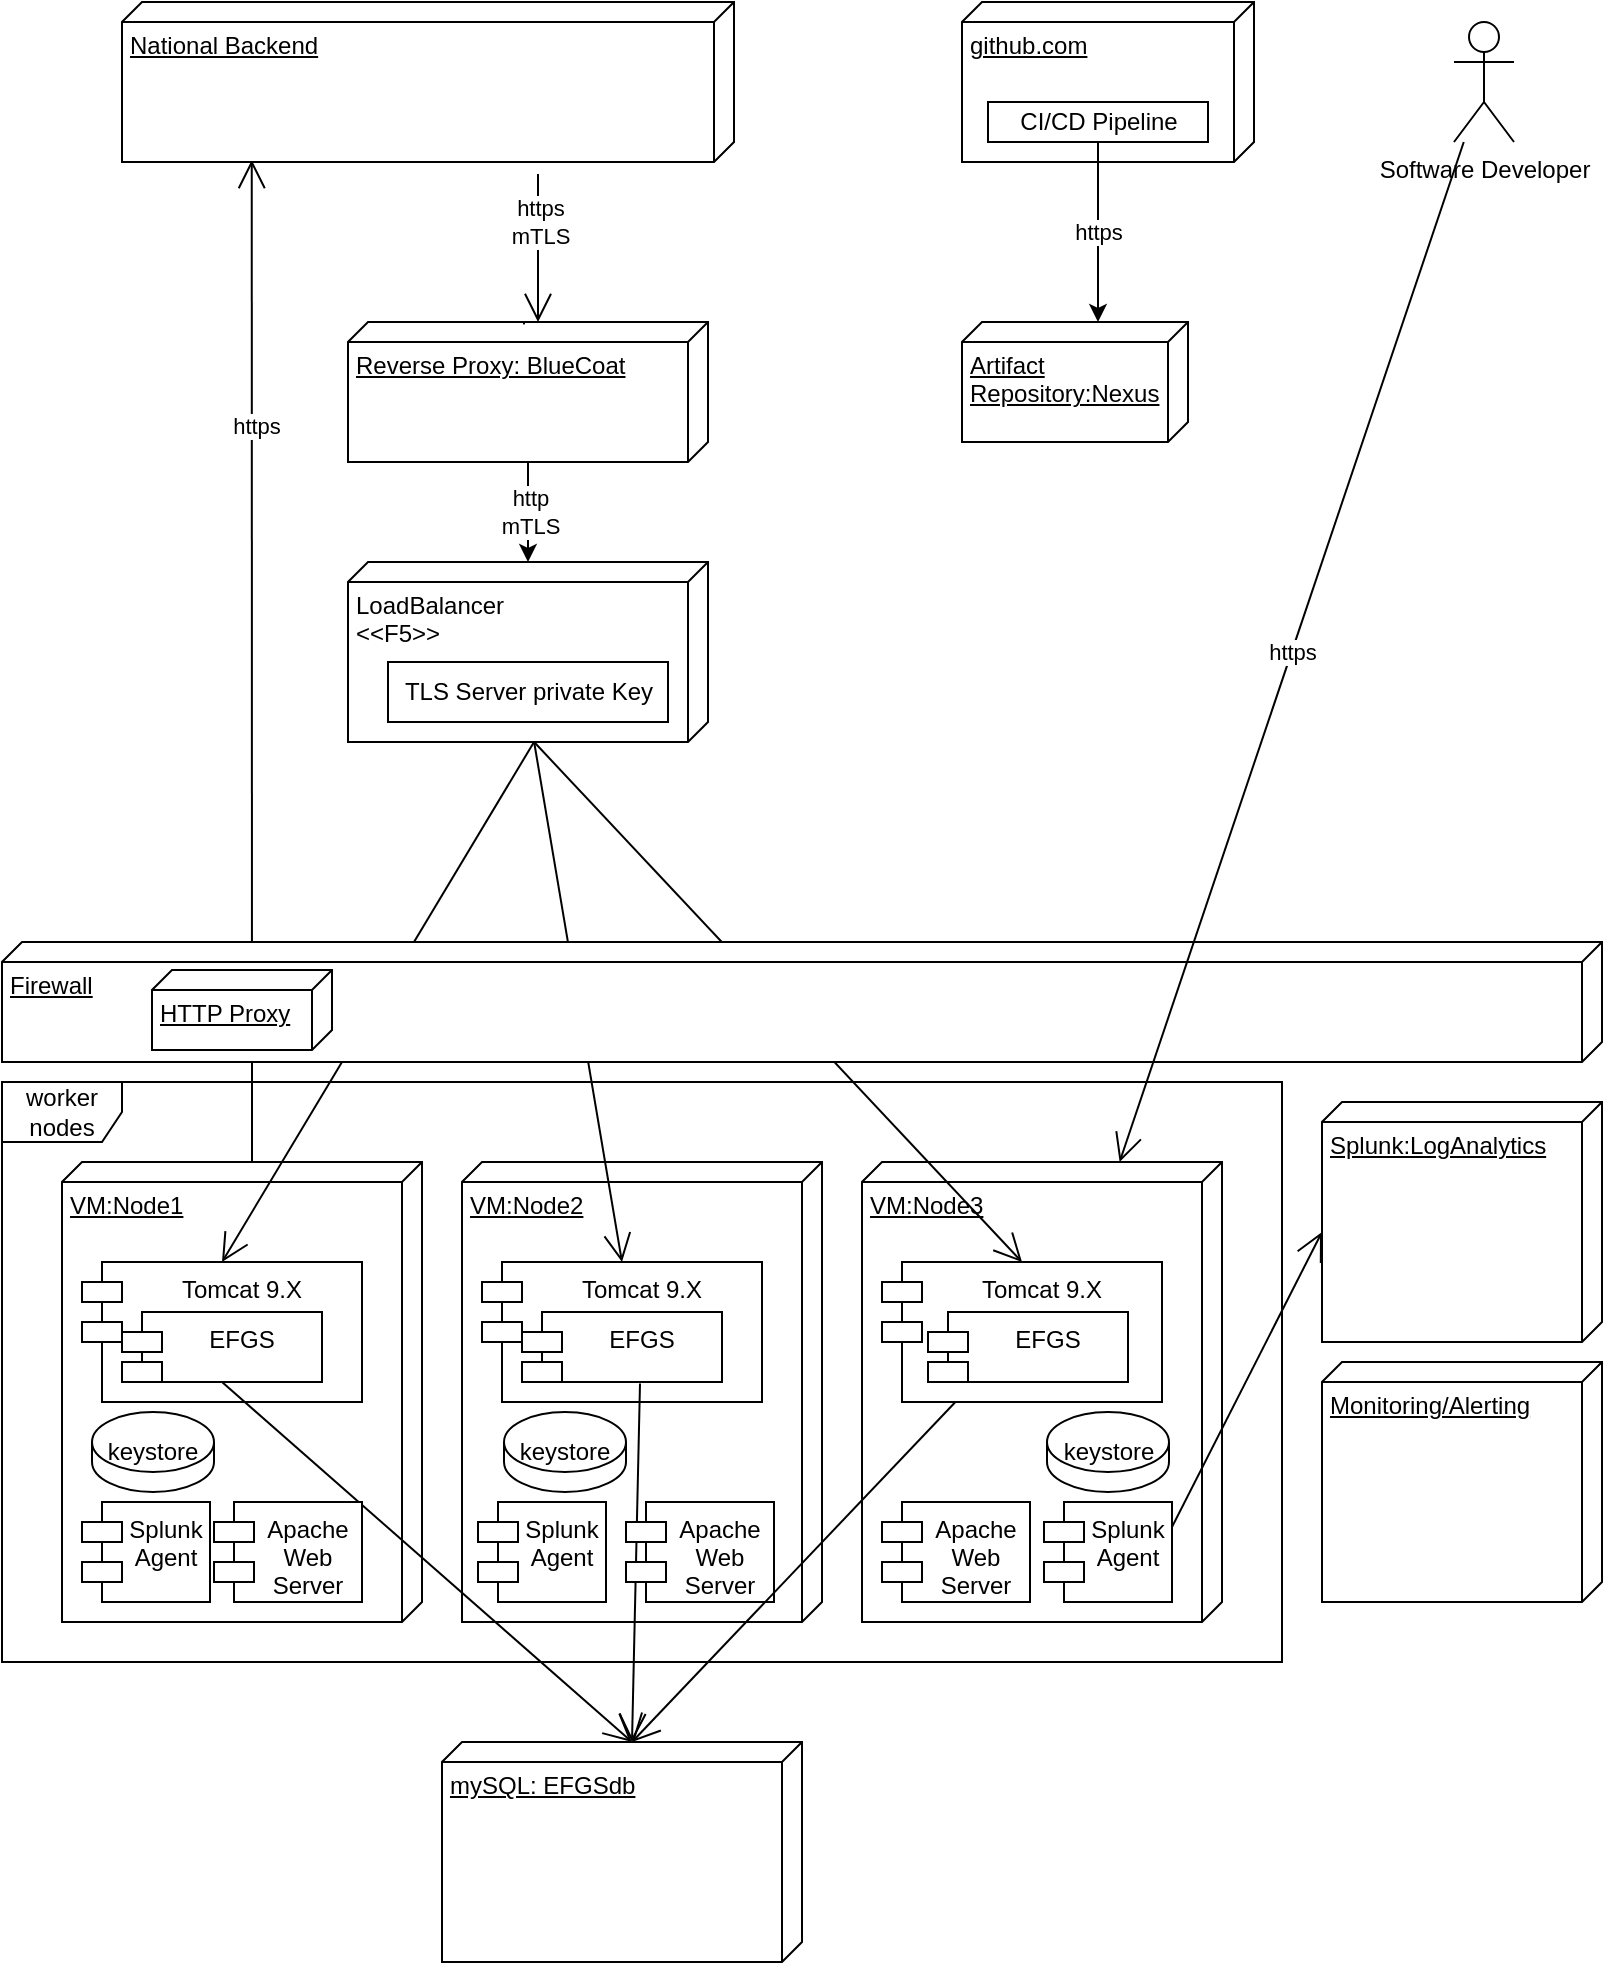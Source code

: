 <mxfile version="13.6.5" type="device"><diagram id="VgCLKvtFFK3XoxjoR5mz" name="Page-1"><mxGraphModel dx="1422" dy="1882" grid="1" gridSize="10" guides="1" tooltips="1" connect="1" arrows="1" fold="1" page="1" pageScale="1" pageWidth="827" pageHeight="1169" math="0" shadow="0"><root><mxCell id="0"/><mxCell id="1" parent="0"/><mxCell id="g5rJ6gH2hUHkM9L1dQct-1" value="LoadBalancer&lt;br&gt;&amp;lt;&amp;lt;F5&amp;gt;&amp;gt;" style="verticalAlign=top;align=left;spacingTop=8;spacingLeft=2;spacingRight=12;shape=cube;size=10;direction=south;fontStyle=0;html=1;" parent="1" vertex="1"><mxGeometry x="187" y="180" width="180" height="90" as="geometry"/></mxCell><mxCell id="g5rJ6gH2hUHkM9L1dQct-80" value="" style="endArrow=open;endFill=1;endSize=12;html=1;exitX=0;exitY=0;exitDx=0;exitDy=85;exitPerimeter=0;entryX=0.988;entryY=0.788;entryDx=0;entryDy=0;entryPerimeter=0;" parent="1" source="g5rJ6gH2hUHkM9L1dQct-9" target="g5rJ6gH2hUHkM9L1dQct-79" edge="1"><mxGeometry width="160" relative="1" as="geometry"><mxPoint x="290" y="360" as="sourcePoint"/><mxPoint x="450" y="360" as="targetPoint"/></mxGeometry></mxCell><mxCell id="3gFDV35za728SVqPr-wW-3" value="https" style="edgeLabel;html=1;align=center;verticalAlign=middle;resizable=0;points=[];" vertex="1" connectable="0" parent="g5rJ6gH2hUHkM9L1dQct-80"><mxGeometry x="0.469" y="-2" relative="1" as="geometry"><mxPoint as="offset"/></mxGeometry></mxCell><mxCell id="g5rJ6gH2hUHkM9L1dQct-2" value="TLS Server private Key" style="html=1;" parent="1" vertex="1"><mxGeometry x="207" y="230" width="140" height="30" as="geometry"/></mxCell><mxCell id="g5rJ6gH2hUHkM9L1dQct-6" value="" style="endArrow=open;endFill=0;endSize=12;html=1;entryX=0;entryY=0;entryDx=0;entryDy=85;entryPerimeter=0;" parent="1" target="g5rJ6gH2hUHkM9L1dQct-53" edge="1"><mxGeometry width="160" relative="1" as="geometry"><mxPoint x="282" y="-14" as="sourcePoint"/><mxPoint x="54" y="50" as="targetPoint"/></mxGeometry></mxCell><mxCell id="t1WPH8R_PjAl8OOZS1m8-1" value="https&lt;br&gt;mTLS" style="edgeLabel;html=1;align=center;verticalAlign=middle;resizable=0;points=[];" parent="g5rJ6gH2hUHkM9L1dQct-6" vertex="1" connectable="0"><mxGeometry x="-0.349" y="1" relative="1" as="geometry"><mxPoint as="offset"/></mxGeometry></mxCell><mxCell id="g5rJ6gH2hUHkM9L1dQct-8" value="worker nodes" style="shape=umlFrame;whiteSpace=wrap;html=1;" parent="1" vertex="1"><mxGeometry x="14" y="440" width="640" height="290" as="geometry"/></mxCell><mxCell id="g5rJ6gH2hUHkM9L1dQct-9" value="VM:Node1" style="verticalAlign=top;align=left;spacingTop=8;spacingLeft=2;spacingRight=12;shape=cube;size=10;direction=south;fontStyle=4;html=1;" parent="1" vertex="1"><mxGeometry x="44" y="480" width="180" height="230" as="geometry"/></mxCell><mxCell id="g5rJ6gH2hUHkM9L1dQct-10" value="VM:Node2" style="verticalAlign=top;align=left;spacingTop=8;spacingLeft=2;spacingRight=12;shape=cube;size=10;direction=south;fontStyle=4;html=1;" parent="1" vertex="1"><mxGeometry x="244" y="480" width="180" height="230" as="geometry"/></mxCell><mxCell id="g5rJ6gH2hUHkM9L1dQct-11" value="VM:Node3" style="verticalAlign=top;align=left;spacingTop=8;spacingLeft=2;spacingRight=12;shape=cube;size=10;direction=south;fontStyle=4;html=1;" parent="1" vertex="1"><mxGeometry x="444" y="480" width="180" height="230" as="geometry"/></mxCell><mxCell id="g5rJ6gH2hUHkM9L1dQct-15" value="Tomcat 9.X" style="shape=module;align=left;spacingLeft=20;align=center;verticalAlign=top;" parent="1" vertex="1"><mxGeometry x="54" y="530" width="140" height="70" as="geometry"/></mxCell><mxCell id="g5rJ6gH2hUHkM9L1dQct-16" value="Tomcat 9.X" style="shape=module;align=left;spacingLeft=20;align=center;verticalAlign=top;" parent="1" vertex="1"><mxGeometry x="254" y="530" width="140" height="70" as="geometry"/></mxCell><mxCell id="g5rJ6gH2hUHkM9L1dQct-17" value="Tomcat 9.X" style="shape=module;align=left;spacingLeft=20;align=center;verticalAlign=top;" parent="1" vertex="1"><mxGeometry x="454" y="530" width="140" height="70" as="geometry"/></mxCell><mxCell id="g5rJ6gH2hUHkM9L1dQct-22" value="" style="endArrow=open;endFill=1;endSize=12;html=1;entryX=0.5;entryY=0;entryDx=0;entryDy=0;" parent="1" target="g5rJ6gH2hUHkM9L1dQct-15" edge="1"><mxGeometry width="160" relative="1" as="geometry"><mxPoint x="280" y="270" as="sourcePoint"/><mxPoint x="484" y="410" as="targetPoint"/></mxGeometry></mxCell><mxCell id="g5rJ6gH2hUHkM9L1dQct-23" value="" style="endArrow=open;endFill=1;endSize=12;html=1;entryX=0.5;entryY=0;entryDx=0;entryDy=0;exitX=1;exitY=0.483;exitDx=0;exitDy=0;exitPerimeter=0;" parent="1" source="g5rJ6gH2hUHkM9L1dQct-1" target="g5rJ6gH2hUHkM9L1dQct-16" edge="1"><mxGeometry width="160" relative="1" as="geometry"><mxPoint x="280" y="300" as="sourcePoint"/><mxPoint x="484" y="410" as="targetPoint"/></mxGeometry></mxCell><mxCell id="g5rJ6gH2hUHkM9L1dQct-24" value="" style="endArrow=open;endFill=1;endSize=12;html=1;entryX=0.5;entryY=0;entryDx=0;entryDy=0;exitX=1;exitY=0.483;exitDx=0;exitDy=0;exitPerimeter=0;" parent="1" source="g5rJ6gH2hUHkM9L1dQct-1" target="g5rJ6gH2hUHkM9L1dQct-17" edge="1"><mxGeometry width="160" relative="1" as="geometry"><mxPoint x="320" y="270" as="sourcePoint"/><mxPoint x="484" y="410" as="targetPoint"/></mxGeometry></mxCell><mxCell id="g5rJ6gH2hUHkM9L1dQct-26" value="Firewall" style="verticalAlign=top;align=left;spacingTop=8;spacingLeft=2;spacingRight=12;shape=cube;size=10;direction=south;fontStyle=4;html=1;" parent="1" vertex="1"><mxGeometry x="14" y="370" width="800" height="60" as="geometry"/></mxCell><mxCell id="g5rJ6gH2hUHkM9L1dQct-29" value="mySQL: EFGSdb" style="verticalAlign=top;align=left;spacingTop=8;spacingLeft=2;spacingRight=12;shape=cube;size=10;direction=south;fontStyle=4;html=1;" parent="1" vertex="1"><mxGeometry x="234" y="770" width="180" height="110" as="geometry"/></mxCell><mxCell id="g5rJ6gH2hUHkM9L1dQct-31" value="" style="endArrow=open;endFill=1;endSize=12;html=1;exitX=0.5;exitY=1;exitDx=0;exitDy=0;entryX=0;entryY=0;entryDx=0;entryDy=85;entryPerimeter=0;" parent="1" source="g5rJ6gH2hUHkM9L1dQct-32" target="g5rJ6gH2hUHkM9L1dQct-29" edge="1"><mxGeometry width="160" relative="1" as="geometry"><mxPoint x="174" y="760" as="sourcePoint"/><mxPoint x="224" y="720" as="targetPoint"/></mxGeometry></mxCell><mxCell id="g5rJ6gH2hUHkM9L1dQct-32" value="EFGS" style="shape=module;align=left;spacingLeft=20;align=center;verticalAlign=top;" parent="1" vertex="1"><mxGeometry x="74" y="555" width="100" height="35" as="geometry"/></mxCell><mxCell id="g5rJ6gH2hUHkM9L1dQct-33" value="EFGS" style="shape=module;align=left;spacingLeft=20;align=center;verticalAlign=top;" parent="1" vertex="1"><mxGeometry x="274" y="555" width="100" height="35" as="geometry"/></mxCell><mxCell id="g5rJ6gH2hUHkM9L1dQct-34" value="EFGS" style="shape=module;align=left;spacingLeft=20;align=center;verticalAlign=top;" parent="1" vertex="1"><mxGeometry x="477" y="555" width="100" height="35" as="geometry"/></mxCell><mxCell id="g5rJ6gH2hUHkM9L1dQct-35" value="" style="endArrow=open;endFill=1;endSize=12;html=1;exitX=0.59;exitY=1.02;exitDx=0;exitDy=0;exitPerimeter=0;entryX=0;entryY=0;entryDx=0;entryDy=85;entryPerimeter=0;" parent="1" source="g5rJ6gH2hUHkM9L1dQct-33" target="g5rJ6gH2hUHkM9L1dQct-29" edge="1"><mxGeometry width="160" relative="1" as="geometry"><mxPoint x="394" y="630" as="sourcePoint"/><mxPoint x="394" y="750" as="targetPoint"/></mxGeometry></mxCell><mxCell id="g5rJ6gH2hUHkM9L1dQct-41" value="github.com" style="verticalAlign=top;align=left;spacingTop=8;spacingLeft=2;spacingRight=12;shape=cube;size=10;direction=south;fontStyle=4;html=1;" parent="1" vertex="1"><mxGeometry x="494" y="-100" width="146" height="80" as="geometry"/></mxCell><mxCell id="g5rJ6gH2hUHkM9L1dQct-43" value="CI/CD Pipeline" style="html=1;" parent="1" vertex="1"><mxGeometry x="507" y="-50" width="110" height="20" as="geometry"/></mxCell><mxCell id="g5rJ6gH2hUHkM9L1dQct-51" value="Monitoring/Alerting" style="verticalAlign=top;align=left;spacingTop=8;spacingLeft=2;spacingRight=12;shape=cube;size=10;direction=south;fontStyle=4;html=1;" parent="1" vertex="1"><mxGeometry x="674" y="580" width="140" height="120" as="geometry"/></mxCell><mxCell id="g5rJ6gH2hUHkM9L1dQct-52" value="Splunk:LogAnalytics" style="verticalAlign=top;align=left;spacingTop=8;spacingLeft=2;spacingRight=12;shape=cube;size=10;direction=south;fontStyle=4;html=1;" parent="1" vertex="1"><mxGeometry x="674" y="450" width="140" height="120" as="geometry"/></mxCell><mxCell id="3gFDV35za728SVqPr-wW-2" value="http&lt;br&gt;mTLS" style="edgeStyle=orthogonalEdgeStyle;rounded=0;orthogonalLoop=1;jettySize=auto;html=1;" edge="1" parent="1" source="g5rJ6gH2hUHkM9L1dQct-53"><mxGeometry relative="1" as="geometry"><mxPoint x="277" y="180" as="targetPoint"/></mxGeometry></mxCell><mxCell id="g5rJ6gH2hUHkM9L1dQct-53" value="Reverse Proxy: BlueCoat" style="verticalAlign=top;align=left;spacingTop=8;spacingLeft=2;spacingRight=12;shape=cube;size=10;direction=south;fontStyle=4;html=1;" parent="1" vertex="1"><mxGeometry x="187" y="60" width="180" height="70" as="geometry"/></mxCell><mxCell id="g5rJ6gH2hUHkM9L1dQct-56" style="edgeStyle=none;rounded=0;orthogonalLoop=1;jettySize=auto;html=1;entryX=0.017;entryY=0.511;entryDx=0;entryDy=0;entryPerimeter=0;dashed=1;endArrow=none;endFill=0;" parent="1" source="g5rJ6gH2hUHkM9L1dQct-53" target="g5rJ6gH2hUHkM9L1dQct-53" edge="1"><mxGeometry relative="1" as="geometry"/></mxCell><mxCell id="g5rJ6gH2hUHkM9L1dQct-58" style="edgeStyle=none;rounded=0;orthogonalLoop=1;jettySize=auto;html=1;entryX=0;entryY=0.522;entryDx=0;entryDy=0;entryPerimeter=0;dashed=1;endArrow=none;endFill=0;" parent="1" source="g5rJ6gH2hUHkM9L1dQct-53" target="g5rJ6gH2hUHkM9L1dQct-53" edge="1"><mxGeometry relative="1" as="geometry"/></mxCell><mxCell id="g5rJ6gH2hUHkM9L1dQct-63" value="Software Developer" style="shape=umlActor;verticalLabelPosition=bottom;verticalAlign=top;html=1;" parent="1" vertex="1"><mxGeometry x="740" y="-90" width="30" height="60" as="geometry"/></mxCell><mxCell id="g5rJ6gH2hUHkM9L1dQct-64" value="https" style="endArrow=open;endFill=1;endSize=12;html=1;" parent="1" source="g5rJ6gH2hUHkM9L1dQct-63" target="g5rJ6gH2hUHkM9L1dQct-11" edge="1"><mxGeometry width="160" relative="1" as="geometry"><mxPoint x="594" y="149" as="sourcePoint"/><mxPoint x="755" y="70" as="targetPoint"/></mxGeometry></mxCell><mxCell id="g5rJ6gH2hUHkM9L1dQct-79" value="National Backend" style="verticalAlign=top;align=left;spacingTop=8;spacingLeft=2;spacingRight=12;shape=cube;size=10;direction=south;fontStyle=4;html=1;" parent="1" vertex="1"><mxGeometry x="74" y="-100" width="306" height="80" as="geometry"/></mxCell><mxCell id="g5rJ6gH2hUHkM9L1dQct-89" value="HTTP Proxy" style="verticalAlign=top;align=left;spacingTop=8;spacingLeft=2;spacingRight=12;shape=cube;size=10;direction=south;fontStyle=4;html=1;" parent="1" vertex="1"><mxGeometry x="89" y="384" width="90" height="40" as="geometry"/></mxCell><mxCell id="g5rJ6gH2hUHkM9L1dQct-90" value="Splunk &#10;Agent" style="shape=module;align=left;spacingLeft=20;align=center;verticalAlign=top;" parent="1" vertex="1"><mxGeometry x="535" y="650" width="64" height="50" as="geometry"/></mxCell><mxCell id="g5rJ6gH2hUHkM9L1dQct-91" value="" style="endArrow=open;endFill=1;endSize=12;html=1;entryX=0;entryY=0;entryDx=65;entryDy=140;entryPerimeter=0;exitX=1;exitY=0.25;exitDx=0;exitDy=0;" parent="1" source="g5rJ6gH2hUHkM9L1dQct-90" target="g5rJ6gH2hUHkM9L1dQct-52" edge="1"><mxGeometry width="160" relative="1" as="geometry"><mxPoint x="330" y="360" as="sourcePoint"/><mxPoint x="490" y="360" as="targetPoint"/></mxGeometry></mxCell><mxCell id="g5rJ6gH2hUHkM9L1dQct-92" value="Splunk &#10;Agent" style="shape=module;align=left;spacingLeft=20;align=center;verticalAlign=top;" parent="1" vertex="1"><mxGeometry x="252" y="650" width="64" height="50" as="geometry"/></mxCell><mxCell id="g5rJ6gH2hUHkM9L1dQct-93" value="Splunk &#10;Agent" style="shape=module;align=left;spacingLeft=20;align=center;verticalAlign=top;" parent="1" vertex="1"><mxGeometry x="54" y="650" width="64" height="50" as="geometry"/></mxCell><mxCell id="g5rJ6gH2hUHkM9L1dQct-94" value="Artifact &lt;br&gt;Repository:Nexus" style="verticalAlign=top;align=left;spacingTop=8;spacingLeft=2;spacingRight=12;shape=cube;size=10;direction=south;fontStyle=4;html=1;" parent="1" vertex="1"><mxGeometry x="494" y="60" width="113" height="60" as="geometry"/></mxCell><mxCell id="g5rJ6gH2hUHkM9L1dQct-46" value="https" style="edgeStyle=none;rounded=0;orthogonalLoop=1;jettySize=auto;html=1;endArrow=classic;endFill=1;entryX=0;entryY=0;entryDx=0;entryDy=45;entryPerimeter=0;exitX=0.5;exitY=1;exitDx=0;exitDy=0;" parent="1" source="g5rJ6gH2hUHkM9L1dQct-43" target="g5rJ6gH2hUHkM9L1dQct-94" edge="1"><mxGeometry relative="1" as="geometry"><mxPoint x="620" y="-10" as="sourcePoint"/><mxPoint x="720" y="20" as="targetPoint"/></mxGeometry></mxCell><mxCell id="g5rJ6gH2hUHkM9L1dQct-99" value="Apache&#10;Web &#10;Server" style="shape=module;align=left;spacingLeft=20;align=center;verticalAlign=top;" parent="1" vertex="1"><mxGeometry x="326" y="650" width="74" height="50" as="geometry"/></mxCell><mxCell id="g5rJ6gH2hUHkM9L1dQct-100" value="Apache&#10;Web &#10;Server" style="shape=module;align=left;spacingLeft=20;align=center;verticalAlign=top;" parent="1" vertex="1"><mxGeometry x="120" y="650" width="74" height="50" as="geometry"/></mxCell><mxCell id="g5rJ6gH2hUHkM9L1dQct-36" value="" style="endArrow=open;endFill=1;endSize=12;html=1;entryX=0;entryY=0;entryDx=0;entryDy=85;entryPerimeter=0;" parent="1" source="g5rJ6gH2hUHkM9L1dQct-17" target="g5rJ6gH2hUHkM9L1dQct-29" edge="1"><mxGeometry width="160" relative="1" as="geometry"><mxPoint x="394" y="630" as="sourcePoint"/><mxPoint x="484" y="760" as="targetPoint"/></mxGeometry></mxCell><mxCell id="g5rJ6gH2hUHkM9L1dQct-96" value="Apache&#10;Web &#10;Server" style="shape=module;align=left;spacingLeft=20;align=center;verticalAlign=top;" parent="1" vertex="1"><mxGeometry x="454" y="650" width="74" height="50" as="geometry"/></mxCell><mxCell id="t1WPH8R_PjAl8OOZS1m8-2" value="keystore" style="shape=cylinder2;whiteSpace=wrap;html=1;boundedLbl=1;backgroundOutline=1;size=15;" parent="1" vertex="1"><mxGeometry x="59" y="605" width="61" height="40" as="geometry"/></mxCell><mxCell id="t1WPH8R_PjAl8OOZS1m8-4" value="keystore" style="shape=cylinder2;whiteSpace=wrap;html=1;boundedLbl=1;backgroundOutline=1;size=15;" parent="1" vertex="1"><mxGeometry x="265" y="605" width="61" height="40" as="geometry"/></mxCell><mxCell id="t1WPH8R_PjAl8OOZS1m8-5" value="keystore" style="shape=cylinder2;whiteSpace=wrap;html=1;boundedLbl=1;backgroundOutline=1;size=15;" parent="1" vertex="1"><mxGeometry x="536.5" y="605" width="61" height="40" as="geometry"/></mxCell></root></mxGraphModel></diagram></mxfile>